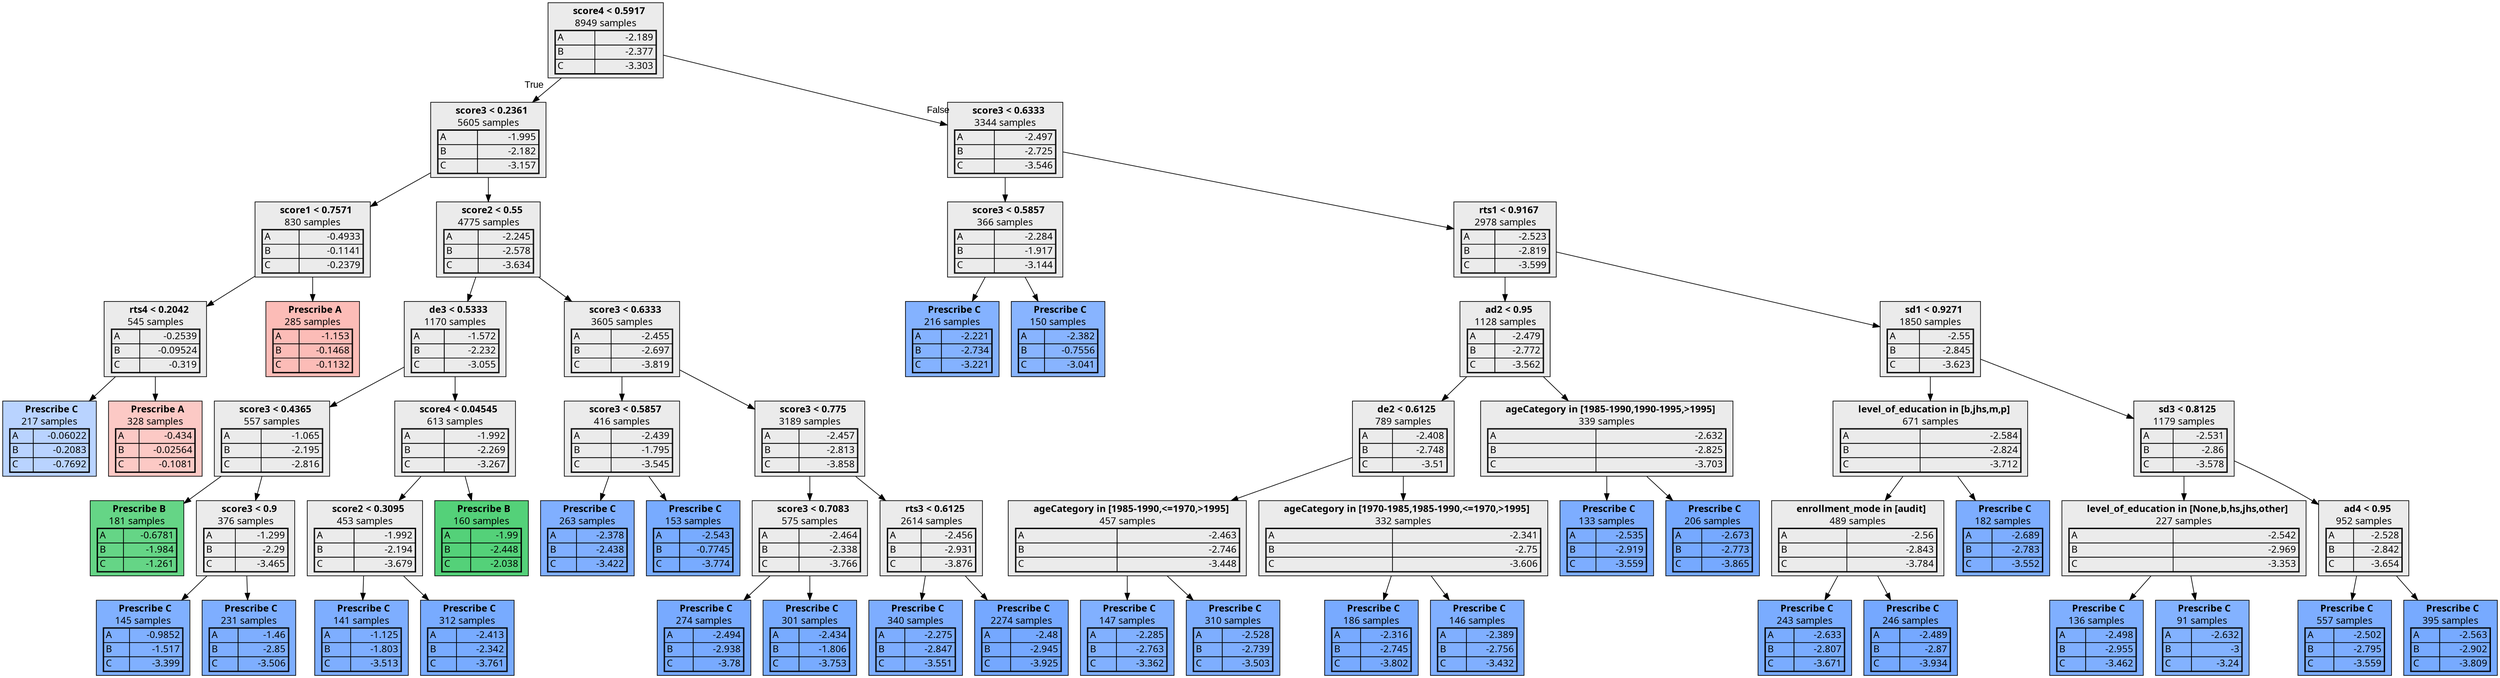 digraph {
    1 [label=<  <TABLE BORDER="0" CELLPADDING="0">
      <TR>
    <TD>
      <B> score4 &lt; 0.5917</B>
    </TD>
  </TR>

    <TR>
      <TD>8949 samples</TD>
    </TR>
    <TR>
  <TD>
    <TABLE CELLSPACING="0">
      
        <TR >
    <TD ALIGN="LEFT">A</TD>
    <TD ALIGN="RIGHT">-2.189</TD>
  </TR>
  <TR >
    <TD ALIGN="LEFT">B</TD>
    <TD ALIGN="RIGHT">-2.377</TD>
  </TR>
  <TR class="highlighted">
    <TD ALIGN="LEFT">C</TD>
    <TD ALIGN="RIGHT">-3.303</TD>
  </TR>

    </TABLE>
  </TD>
</TR>

  </TABLE>
>,fillcolor="#EBEBEB",shape=box,fontname="bold arial",style="filled"];
    1 -> 2 [labeldistance=2.5, labelangle=45, headlabel="True",fontname="arial"];
    1 -> 31 [labeldistance=2.5, labelangle=-45, headlabel="False",fontname="arial"];
    2 [label=<  <TABLE BORDER="0" CELLPADDING="0">
      <TR>
    <TD>
      <B> score3 &lt; 0.2361</B>
    </TD>
  </TR>

    <TR>
      <TD>5605 samples</TD>
    </TR>
    <TR>
  <TD>
    <TABLE CELLSPACING="0">
      
        <TR >
    <TD ALIGN="LEFT">A</TD>
    <TD ALIGN="RIGHT">-1.995</TD>
  </TR>
  <TR >
    <TD ALIGN="LEFT">B</TD>
    <TD ALIGN="RIGHT">-2.182</TD>
  </TR>
  <TR class="highlighted">
    <TD ALIGN="LEFT">C</TD>
    <TD ALIGN="RIGHT">-3.157</TD>
  </TR>

    </TABLE>
  </TD>
</TR>

  </TABLE>
>,fillcolor="#EBEBEB",shape=box,fontname="bold arial",style="filled"];
    2 -> 3;
    2 -> 8;
    3 [label=<  <TABLE BORDER="0" CELLPADDING="0">
      <TR>
    <TD>
      <B> score1 &lt; 0.7571</B>
    </TD>
  </TR>

    <TR>
      <TD>830 samples</TD>
    </TR>
    <TR>
  <TD>
    <TABLE CELLSPACING="0">
      
        <TR class="highlighted">
    <TD ALIGN="LEFT">A</TD>
    <TD ALIGN="RIGHT">-0.4933</TD>
  </TR>
  <TR >
    <TD ALIGN="LEFT">B</TD>
    <TD ALIGN="RIGHT">-0.1141</TD>
  </TR>
  <TR >
    <TD ALIGN="LEFT">C</TD>
    <TD ALIGN="RIGHT">-0.2379</TD>
  </TR>

    </TABLE>
  </TD>
</TR>

  </TABLE>
>,fillcolor="#EBEBEB",shape=box,fontname="bold arial",style="filled"];
    3 -> 4;
    3 -> 7;
    4 [label=<  <TABLE BORDER="0" CELLPADDING="0">
      <TR>
    <TD>
      <B> rts4 &lt; 0.2042</B>
    </TD>
  </TR>

    <TR>
      <TD>545 samples</TD>
    </TR>
    <TR>
  <TD>
    <TABLE CELLSPACING="0">
      
        <TR >
    <TD ALIGN="LEFT">A</TD>
    <TD ALIGN="RIGHT">-0.2539</TD>
  </TR>
  <TR >
    <TD ALIGN="LEFT">B</TD>
    <TD ALIGN="RIGHT">-0.09524</TD>
  </TR>
  <TR class="highlighted">
    <TD ALIGN="LEFT">C</TD>
    <TD ALIGN="RIGHT">-0.319</TD>
  </TR>

    </TABLE>
  </TD>
</TR>

  </TABLE>
>,fillcolor="#EBEBEB",shape=box,fontname="bold arial",style="filled"];
    4 -> 5;
    4 -> 6;
    5 [label=<  <TABLE BORDER="0" CELLPADDING="0">
      <TR>
    <TD>
      <B>Prescribe C</B>
    </TD>
  </TR>

    <TR>
      <TD>217 samples</TD>
    </TR>
    <TR>
  <TD>
    <TABLE CELLSPACING="0">
      
        <TR >
    <TD ALIGN="LEFT">A</TD>
    <TD ALIGN="RIGHT">-0.06022</TD>
  </TR>
  <TR >
    <TD ALIGN="LEFT">B</TD>
    <TD ALIGN="RIGHT">-0.2083</TD>
  </TR>
  <TR class="highlighted">
    <TD ALIGN="LEFT">C</TD>
    <TD ALIGN="RIGHT">-0.7692</TD>
  </TR>

    </TABLE>
  </TD>
</TR>

  </TABLE>
>,fillcolor="#619CFF70",shape=box,fontname="bold arial",style="filled",color=black];
    6 [label=<  <TABLE BORDER="0" CELLPADDING="0">
      <TR>
    <TD>
      <B>Prescribe A</B>
    </TD>
  </TR>

    <TR>
      <TD>328 samples</TD>
    </TR>
    <TR>
  <TD>
    <TABLE CELLSPACING="0">
      
        <TR class="highlighted">
    <TD ALIGN="LEFT">A</TD>
    <TD ALIGN="RIGHT">-0.434</TD>
  </TR>
  <TR >
    <TD ALIGN="LEFT">B</TD>
    <TD ALIGN="RIGHT">-0.02564</TD>
  </TR>
  <TR >
    <TD ALIGN="LEFT">C</TD>
    <TD ALIGN="RIGHT">-0.1081</TD>
  </TR>

    </TABLE>
  </TD>
</TR>

  </TABLE>
>,fillcolor="#F8766D64",shape=box,fontname="bold arial",style="filled",color=black];
    7 [label=<  <TABLE BORDER="0" CELLPADDING="0">
      <TR>
    <TD>
      <B>Prescribe A</B>
    </TD>
  </TR>

    <TR>
      <TD>285 samples</TD>
    </TR>
    <TR>
  <TD>
    <TABLE CELLSPACING="0">
      
        <TR class="highlighted">
    <TD ALIGN="LEFT">A</TD>
    <TD ALIGN="RIGHT">-1.153</TD>
  </TR>
  <TR >
    <TD ALIGN="LEFT">B</TD>
    <TD ALIGN="RIGHT">-0.1468</TD>
  </TR>
  <TR >
    <TD ALIGN="LEFT">C</TD>
    <TD ALIGN="RIGHT">-0.1132</TD>
  </TR>

    </TABLE>
  </TD>
</TR>

  </TABLE>
>,fillcolor="#F8766D7d",shape=box,fontname="bold arial",style="filled",color=black];
    8 [label=<  <TABLE BORDER="0" CELLPADDING="0">
      <TR>
    <TD>
      <B> score2 &lt; 0.55</B>
    </TD>
  </TR>

    <TR>
      <TD>4775 samples</TD>
    </TR>
    <TR>
  <TD>
    <TABLE CELLSPACING="0">
      
        <TR >
    <TD ALIGN="LEFT">A</TD>
    <TD ALIGN="RIGHT">-2.245</TD>
  </TR>
  <TR >
    <TD ALIGN="LEFT">B</TD>
    <TD ALIGN="RIGHT">-2.578</TD>
  </TR>
  <TR class="highlighted">
    <TD ALIGN="LEFT">C</TD>
    <TD ALIGN="RIGHT">-3.634</TD>
  </TR>

    </TABLE>
  </TD>
</TR>

  </TABLE>
>,fillcolor="#EBEBEB",shape=box,fontname="bold arial",style="filled"];
    8 -> 9;
    8 -> 20;
    9 [label=<  <TABLE BORDER="0" CELLPADDING="0">
      <TR>
    <TD>
      <B> de3 &lt; 0.5333</B>
    </TD>
  </TR>

    <TR>
      <TD>1170 samples</TD>
    </TR>
    <TR>
  <TD>
    <TABLE CELLSPACING="0">
      
        <TR >
    <TD ALIGN="LEFT">A</TD>
    <TD ALIGN="RIGHT">-1.572</TD>
  </TR>
  <TR >
    <TD ALIGN="LEFT">B</TD>
    <TD ALIGN="RIGHT">-2.232</TD>
  </TR>
  <TR class="highlighted">
    <TD ALIGN="LEFT">C</TD>
    <TD ALIGN="RIGHT">-3.055</TD>
  </TR>

    </TABLE>
  </TD>
</TR>

  </TABLE>
>,fillcolor="#EBEBEB",shape=box,fontname="bold arial",style="filled"];
    9 -> 10;
    9 -> 15;
    10 [label=<  <TABLE BORDER="0" CELLPADDING="0">
      <TR>
    <TD>
      <B> score3 &lt; 0.4365</B>
    </TD>
  </TR>

    <TR>
      <TD>557 samples</TD>
    </TR>
    <TR>
  <TD>
    <TABLE CELLSPACING="0">
      
        <TR >
    <TD ALIGN="LEFT">A</TD>
    <TD ALIGN="RIGHT">-1.065</TD>
  </TR>
  <TR >
    <TD ALIGN="LEFT">B</TD>
    <TD ALIGN="RIGHT">-2.195</TD>
  </TR>
  <TR class="highlighted">
    <TD ALIGN="LEFT">C</TD>
    <TD ALIGN="RIGHT">-2.816</TD>
  </TR>

    </TABLE>
  </TD>
</TR>

  </TABLE>
>,fillcolor="#EBEBEB",shape=box,fontname="bold arial",style="filled"];
    10 -> 11;
    10 -> 12;
    11 [label=<  <TABLE BORDER="0" CELLPADDING="0">
      <TR>
    <TD>
      <B>Prescribe B</B>
    </TD>
  </TR>

    <TR>
      <TD>181 samples</TD>
    </TR>
    <TR>
  <TD>
    <TABLE CELLSPACING="0">
      
        <TR >
    <TD ALIGN="LEFT">A</TD>
    <TD ALIGN="RIGHT">-0.6781</TD>
  </TR>
  <TR class="highlighted">
    <TD ALIGN="LEFT">B</TD>
    <TD ALIGN="RIGHT">-1.984</TD>
  </TR>
  <TR >
    <TD ALIGN="LEFT">C</TD>
    <TD ALIGN="RIGHT">-1.261</TD>
  </TR>

    </TABLE>
  </TD>
</TR>

  </TABLE>
>,fillcolor="#00BA389a",shape=box,fontname="bold arial",style="filled",color=black];
    12 [label=<  <TABLE BORDER="0" CELLPADDING="0">
      <TR>
    <TD>
      <B> score3 &lt; 0.9</B>
    </TD>
  </TR>

    <TR>
      <TD>376 samples</TD>
    </TR>
    <TR>
  <TD>
    <TABLE CELLSPACING="0">
      
        <TR >
    <TD ALIGN="LEFT">A</TD>
    <TD ALIGN="RIGHT">-1.299</TD>
  </TR>
  <TR >
    <TD ALIGN="LEFT">B</TD>
    <TD ALIGN="RIGHT">-2.29</TD>
  </TR>
  <TR class="highlighted">
    <TD ALIGN="LEFT">C</TD>
    <TD ALIGN="RIGHT">-3.465</TD>
  </TR>

    </TABLE>
  </TD>
</TR>

  </TABLE>
>,fillcolor="#EBEBEB",shape=box,fontname="bold arial",style="filled"];
    12 -> 13;
    12 -> 14;
    13 [label=<  <TABLE BORDER="0" CELLPADDING="0">
      <TR>
    <TD>
      <B>Prescribe C</B>
    </TD>
  </TR>

    <TR>
      <TD>145 samples</TD>
    </TR>
    <TR>
  <TD>
    <TABLE CELLSPACING="0">
      
        <TR >
    <TD ALIGN="LEFT">A</TD>
    <TD ALIGN="RIGHT">-0.9852</TD>
  </TR>
  <TR >
    <TD ALIGN="LEFT">B</TD>
    <TD ALIGN="RIGHT">-1.517</TD>
  </TR>
  <TR class="highlighted">
    <TD ALIGN="LEFT">C</TD>
    <TD ALIGN="RIGHT">-3.399</TD>
  </TR>

    </TABLE>
  </TD>
</TR>

  </TABLE>
>,fillcolor="#619CFFcc",shape=box,fontname="bold arial",style="filled",color=black];
    14 [label=<  <TABLE BORDER="0" CELLPADDING="0">
      <TR>
    <TD>
      <B>Prescribe C</B>
    </TD>
  </TR>

    <TR>
      <TD>231 samples</TD>
    </TR>
    <TR>
  <TD>
    <TABLE CELLSPACING="0">
      
        <TR >
    <TD ALIGN="LEFT">A</TD>
    <TD ALIGN="RIGHT">-1.46</TD>
  </TR>
  <TR >
    <TD ALIGN="LEFT">B</TD>
    <TD ALIGN="RIGHT">-2.85</TD>
  </TR>
  <TR class="highlighted">
    <TD ALIGN="LEFT">C</TD>
    <TD ALIGN="RIGHT">-3.506</TD>
  </TR>

    </TABLE>
  </TD>
</TR>

  </TABLE>
>,fillcolor="#619CFFd0",shape=box,fontname="bold arial",style="filled",color=black];
    15 [label=<  <TABLE BORDER="0" CELLPADDING="0">
      <TR>
    <TD>
      <B> score4 &lt; 0.04545</B>
    </TD>
  </TR>

    <TR>
      <TD>613 samples</TD>
    </TR>
    <TR>
  <TD>
    <TABLE CELLSPACING="0">
      
        <TR >
    <TD ALIGN="LEFT">A</TD>
    <TD ALIGN="RIGHT">-1.992</TD>
  </TR>
  <TR >
    <TD ALIGN="LEFT">B</TD>
    <TD ALIGN="RIGHT">-2.269</TD>
  </TR>
  <TR class="highlighted">
    <TD ALIGN="LEFT">C</TD>
    <TD ALIGN="RIGHT">-3.267</TD>
  </TR>

    </TABLE>
  </TD>
</TR>

  </TABLE>
>,fillcolor="#EBEBEB",shape=box,fontname="bold arial",style="filled"];
    15 -> 16;
    15 -> 19;
    16 [label=<  <TABLE BORDER="0" CELLPADDING="0">
      <TR>
    <TD>
      <B> score2 &lt; 0.3095</B>
    </TD>
  </TR>

    <TR>
      <TD>453 samples</TD>
    </TR>
    <TR>
  <TD>
    <TABLE CELLSPACING="0">
      
        <TR >
    <TD ALIGN="LEFT">A</TD>
    <TD ALIGN="RIGHT">-1.992</TD>
  </TR>
  <TR >
    <TD ALIGN="LEFT">B</TD>
    <TD ALIGN="RIGHT">-2.194</TD>
  </TR>
  <TR class="highlighted">
    <TD ALIGN="LEFT">C</TD>
    <TD ALIGN="RIGHT">-3.679</TD>
  </TR>

    </TABLE>
  </TD>
</TR>

  </TABLE>
>,fillcolor="#EBEBEB",shape=box,fontname="bold arial",style="filled"];
    16 -> 17;
    16 -> 18;
    17 [label=<  <TABLE BORDER="0" CELLPADDING="0">
      <TR>
    <TD>
      <B>Prescribe C</B>
    </TD>
  </TR>

    <TR>
      <TD>141 samples</TD>
    </TR>
    <TR>
  <TD>
    <TABLE CELLSPACING="0">
      
        <TR >
    <TD ALIGN="LEFT">A</TD>
    <TD ALIGN="RIGHT">-1.125</TD>
  </TR>
  <TR >
    <TD ALIGN="LEFT">B</TD>
    <TD ALIGN="RIGHT">-1.803</TD>
  </TR>
  <TR class="highlighted">
    <TD ALIGN="LEFT">C</TD>
    <TD ALIGN="RIGHT">-3.513</TD>
  </TR>

    </TABLE>
  </TD>
</TR>

  </TABLE>
>,fillcolor="#619CFFd0",shape=box,fontname="bold arial",style="filled",color=black];
    18 [label=<  <TABLE BORDER="0" CELLPADDING="0">
      <TR>
    <TD>
      <B>Prescribe C</B>
    </TD>
  </TR>

    <TR>
      <TD>312 samples</TD>
    </TR>
    <TR>
  <TD>
    <TABLE CELLSPACING="0">
      
        <TR >
    <TD ALIGN="LEFT">A</TD>
    <TD ALIGN="RIGHT">-2.413</TD>
  </TR>
  <TR >
    <TD ALIGN="LEFT">B</TD>
    <TD ALIGN="RIGHT">-2.342</TD>
  </TR>
  <TR class="highlighted">
    <TD ALIGN="LEFT">C</TD>
    <TD ALIGN="RIGHT">-3.761</TD>
  </TR>

    </TABLE>
  </TD>
</TR>

  </TABLE>
>,fillcolor="#619CFFd9",shape=box,fontname="bold arial",style="filled",color=black];
    19 [label=<  <TABLE BORDER="0" CELLPADDING="0">
      <TR>
    <TD>
      <B>Prescribe B</B>
    </TD>
  </TR>

    <TR>
      <TD>160 samples</TD>
    </TR>
    <TR>
  <TD>
    <TABLE CELLSPACING="0">
      
        <TR >
    <TD ALIGN="LEFT">A</TD>
    <TD ALIGN="RIGHT">-1.99</TD>
  </TR>
  <TR class="highlighted">
    <TD ALIGN="LEFT">B</TD>
    <TD ALIGN="RIGHT">-2.448</TD>
  </TR>
  <TR >
    <TD ALIGN="LEFT">C</TD>
    <TD ALIGN="RIGHT">-2.038</TD>
  </TR>

    </TABLE>
  </TD>
</TR>

  </TABLE>
>,fillcolor="#00BA38ab",shape=box,fontname="bold arial",style="filled",color=black];
    20 [label=<  <TABLE BORDER="0" CELLPADDING="0">
      <TR>
    <TD>
      <B> score3 &lt; 0.6333</B>
    </TD>
  </TR>

    <TR>
      <TD>3605 samples</TD>
    </TR>
    <TR>
  <TD>
    <TABLE CELLSPACING="0">
      
        <TR >
    <TD ALIGN="LEFT">A</TD>
    <TD ALIGN="RIGHT">-2.455</TD>
  </TR>
  <TR >
    <TD ALIGN="LEFT">B</TD>
    <TD ALIGN="RIGHT">-2.697</TD>
  </TR>
  <TR class="highlighted">
    <TD ALIGN="LEFT">C</TD>
    <TD ALIGN="RIGHT">-3.819</TD>
  </TR>

    </TABLE>
  </TD>
</TR>

  </TABLE>
>,fillcolor="#EBEBEB",shape=box,fontname="bold arial",style="filled"];
    20 -> 21;
    20 -> 24;
    21 [label=<  <TABLE BORDER="0" CELLPADDING="0">
      <TR>
    <TD>
      <B> score3 &lt; 0.5857</B>
    </TD>
  </TR>

    <TR>
      <TD>416 samples</TD>
    </TR>
    <TR>
  <TD>
    <TABLE CELLSPACING="0">
      
        <TR >
    <TD ALIGN="LEFT">A</TD>
    <TD ALIGN="RIGHT">-2.439</TD>
  </TR>
  <TR >
    <TD ALIGN="LEFT">B</TD>
    <TD ALIGN="RIGHT">-1.795</TD>
  </TR>
  <TR class="highlighted">
    <TD ALIGN="LEFT">C</TD>
    <TD ALIGN="RIGHT">-3.545</TD>
  </TR>

    </TABLE>
  </TD>
</TR>

  </TABLE>
>,fillcolor="#EBEBEB",shape=box,fontname="bold arial",style="filled"];
    21 -> 22;
    21 -> 23;
    22 [label=<  <TABLE BORDER="0" CELLPADDING="0">
      <TR>
    <TD>
      <B>Prescribe C</B>
    </TD>
  </TR>

    <TR>
      <TD>263 samples</TD>
    </TR>
    <TR>
  <TD>
    <TABLE CELLSPACING="0">
      
        <TR >
    <TD ALIGN="LEFT">A</TD>
    <TD ALIGN="RIGHT">-2.378</TD>
  </TR>
  <TR >
    <TD ALIGN="LEFT">B</TD>
    <TD ALIGN="RIGHT">-2.438</TD>
  </TR>
  <TR class="highlighted">
    <TD ALIGN="LEFT">C</TD>
    <TD ALIGN="RIGHT">-3.422</TD>
  </TR>

    </TABLE>
  </TD>
</TR>

  </TABLE>
>,fillcolor="#619CFFcd",shape=box,fontname="bold arial",style="filled",color=black];
    23 [label=<  <TABLE BORDER="0" CELLPADDING="0">
      <TR>
    <TD>
      <B>Prescribe C</B>
    </TD>
  </TR>

    <TR>
      <TD>153 samples</TD>
    </TR>
    <TR>
  <TD>
    <TABLE CELLSPACING="0">
      
        <TR >
    <TD ALIGN="LEFT">A</TD>
    <TD ALIGN="RIGHT">-2.543</TD>
  </TR>
  <TR >
    <TD ALIGN="LEFT">B</TD>
    <TD ALIGN="RIGHT">-0.7745</TD>
  </TR>
  <TR class="highlighted">
    <TD ALIGN="LEFT">C</TD>
    <TD ALIGN="RIGHT">-3.774</TD>
  </TR>

    </TABLE>
  </TD>
</TR>

  </TABLE>
>,fillcolor="#619CFFd9",shape=box,fontname="bold arial",style="filled",color=black];
    24 [label=<  <TABLE BORDER="0" CELLPADDING="0">
      <TR>
    <TD>
      <B> score3 &lt; 0.775</B>
    </TD>
  </TR>

    <TR>
      <TD>3189 samples</TD>
    </TR>
    <TR>
  <TD>
    <TABLE CELLSPACING="0">
      
        <TR >
    <TD ALIGN="LEFT">A</TD>
    <TD ALIGN="RIGHT">-2.457</TD>
  </TR>
  <TR >
    <TD ALIGN="LEFT">B</TD>
    <TD ALIGN="RIGHT">-2.813</TD>
  </TR>
  <TR class="highlighted">
    <TD ALIGN="LEFT">C</TD>
    <TD ALIGN="RIGHT">-3.858</TD>
  </TR>

    </TABLE>
  </TD>
</TR>

  </TABLE>
>,fillcolor="#EBEBEB",shape=box,fontname="bold arial",style="filled"];
    24 -> 25;
    24 -> 28;
    25 [label=<  <TABLE BORDER="0" CELLPADDING="0">
      <TR>
    <TD>
      <B> score3 &lt; 0.7083</B>
    </TD>
  </TR>

    <TR>
      <TD>575 samples</TD>
    </TR>
    <TR>
  <TD>
    <TABLE CELLSPACING="0">
      
        <TR >
    <TD ALIGN="LEFT">A</TD>
    <TD ALIGN="RIGHT">-2.464</TD>
  </TR>
  <TR >
    <TD ALIGN="LEFT">B</TD>
    <TD ALIGN="RIGHT">-2.338</TD>
  </TR>
  <TR class="highlighted">
    <TD ALIGN="LEFT">C</TD>
    <TD ALIGN="RIGHT">-3.766</TD>
  </TR>

    </TABLE>
  </TD>
</TR>

  </TABLE>
>,fillcolor="#EBEBEB",shape=box,fontname="bold arial",style="filled"];
    25 -> 26;
    25 -> 27;
    26 [label=<  <TABLE BORDER="0" CELLPADDING="0">
      <TR>
    <TD>
      <B>Prescribe C</B>
    </TD>
  </TR>

    <TR>
      <TD>274 samples</TD>
    </TR>
    <TR>
  <TD>
    <TABLE CELLSPACING="0">
      
        <TR >
    <TD ALIGN="LEFT">A</TD>
    <TD ALIGN="RIGHT">-2.494</TD>
  </TR>
  <TR >
    <TD ALIGN="LEFT">B</TD>
    <TD ALIGN="RIGHT">-2.938</TD>
  </TR>
  <TR class="highlighted">
    <TD ALIGN="LEFT">C</TD>
    <TD ALIGN="RIGHT">-3.78</TD>
  </TR>

    </TABLE>
  </TD>
</TR>

  </TABLE>
>,fillcolor="#619CFFda",shape=box,fontname="bold arial",style="filled",color=black];
    27 [label=<  <TABLE BORDER="0" CELLPADDING="0">
      <TR>
    <TD>
      <B>Prescribe C</B>
    </TD>
  </TR>

    <TR>
      <TD>301 samples</TD>
    </TR>
    <TR>
  <TD>
    <TABLE CELLSPACING="0">
      
        <TR >
    <TD ALIGN="LEFT">A</TD>
    <TD ALIGN="RIGHT">-2.434</TD>
  </TR>
  <TR >
    <TD ALIGN="LEFT">B</TD>
    <TD ALIGN="RIGHT">-1.806</TD>
  </TR>
  <TR class="highlighted">
    <TD ALIGN="LEFT">C</TD>
    <TD ALIGN="RIGHT">-3.753</TD>
  </TR>

    </TABLE>
  </TD>
</TR>

  </TABLE>
>,fillcolor="#619CFFd9",shape=box,fontname="bold arial",style="filled",color=black];
    28 [label=<  <TABLE BORDER="0" CELLPADDING="0">
      <TR>
    <TD>
      <B> rts3 &lt; 0.6125</B>
    </TD>
  </TR>

    <TR>
      <TD>2614 samples</TD>
    </TR>
    <TR>
  <TD>
    <TABLE CELLSPACING="0">
      
        <TR >
    <TD ALIGN="LEFT">A</TD>
    <TD ALIGN="RIGHT">-2.456</TD>
  </TR>
  <TR >
    <TD ALIGN="LEFT">B</TD>
    <TD ALIGN="RIGHT">-2.931</TD>
  </TR>
  <TR class="highlighted">
    <TD ALIGN="LEFT">C</TD>
    <TD ALIGN="RIGHT">-3.876</TD>
  </TR>

    </TABLE>
  </TD>
</TR>

  </TABLE>
>,fillcolor="#EBEBEB",shape=box,fontname="bold arial",style="filled"];
    28 -> 29;
    28 -> 30;
    29 [label=<  <TABLE BORDER="0" CELLPADDING="0">
      <TR>
    <TD>
      <B>Prescribe C</B>
    </TD>
  </TR>

    <TR>
      <TD>340 samples</TD>
    </TR>
    <TR>
  <TD>
    <TABLE CELLSPACING="0">
      
        <TR >
    <TD ALIGN="LEFT">A</TD>
    <TD ALIGN="RIGHT">-2.275</TD>
  </TR>
  <TR >
    <TD ALIGN="LEFT">B</TD>
    <TD ALIGN="RIGHT">-2.847</TD>
  </TR>
  <TR class="highlighted">
    <TD ALIGN="LEFT">C</TD>
    <TD ALIGN="RIGHT">-3.551</TD>
  </TR>

    </TABLE>
  </TD>
</TR>

  </TABLE>
>,fillcolor="#619CFFd2",shape=box,fontname="bold arial",style="filled",color=black];
    30 [label=<  <TABLE BORDER="0" CELLPADDING="0">
      <TR>
    <TD>
      <B>Prescribe C</B>
    </TD>
  </TR>

    <TR>
      <TD>2274 samples</TD>
    </TR>
    <TR>
  <TD>
    <TABLE CELLSPACING="0">
      
        <TR >
    <TD ALIGN="LEFT">A</TD>
    <TD ALIGN="RIGHT">-2.48</TD>
  </TR>
  <TR >
    <TD ALIGN="LEFT">B</TD>
    <TD ALIGN="RIGHT">-2.945</TD>
  </TR>
  <TR class="highlighted">
    <TD ALIGN="LEFT">C</TD>
    <TD ALIGN="RIGHT">-3.925</TD>
  </TR>

    </TABLE>
  </TD>
</TR>

  </TABLE>
>,fillcolor="#619CFFdf",shape=box,fontname="bold arial",style="filled",color=black];
    31 [label=<  <TABLE BORDER="0" CELLPADDING="0">
      <TR>
    <TD>
      <B> score3 &lt; 0.6333</B>
    </TD>
  </TR>

    <TR>
      <TD>3344 samples</TD>
    </TR>
    <TR>
  <TD>
    <TABLE CELLSPACING="0">
      
        <TR >
    <TD ALIGN="LEFT">A</TD>
    <TD ALIGN="RIGHT">-2.497</TD>
  </TR>
  <TR >
    <TD ALIGN="LEFT">B</TD>
    <TD ALIGN="RIGHT">-2.725</TD>
  </TR>
  <TR class="highlighted">
    <TD ALIGN="LEFT">C</TD>
    <TD ALIGN="RIGHT">-3.546</TD>
  </TR>

    </TABLE>
  </TD>
</TR>

  </TABLE>
>,fillcolor="#EBEBEB",shape=box,fontname="bold arial",style="filled"];
    31 -> 32;
    31 -> 35;
    32 [label=<  <TABLE BORDER="0" CELLPADDING="0">
      <TR>
    <TD>
      <B> score3 &lt; 0.5857</B>
    </TD>
  </TR>

    <TR>
      <TD>366 samples</TD>
    </TR>
    <TR>
  <TD>
    <TABLE CELLSPACING="0">
      
        <TR >
    <TD ALIGN="LEFT">A</TD>
    <TD ALIGN="RIGHT">-2.284</TD>
  </TR>
  <TR >
    <TD ALIGN="LEFT">B</TD>
    <TD ALIGN="RIGHT">-1.917</TD>
  </TR>
  <TR class="highlighted">
    <TD ALIGN="LEFT">C</TD>
    <TD ALIGN="RIGHT">-3.144</TD>
  </TR>

    </TABLE>
  </TD>
</TR>

  </TABLE>
>,fillcolor="#EBEBEB",shape=box,fontname="bold arial",style="filled"];
    32 -> 33;
    32 -> 34;
    33 [label=<  <TABLE BORDER="0" CELLPADDING="0">
      <TR>
    <TD>
      <B>Prescribe C</B>
    </TD>
  </TR>

    <TR>
      <TD>216 samples</TD>
    </TR>
    <TR>
  <TD>
    <TABLE CELLSPACING="0">
      
        <TR >
    <TD ALIGN="LEFT">A</TD>
    <TD ALIGN="RIGHT">-2.221</TD>
  </TR>
  <TR >
    <TD ALIGN="LEFT">B</TD>
    <TD ALIGN="RIGHT">-2.734</TD>
  </TR>
  <TR class="highlighted">
    <TD ALIGN="LEFT">C</TD>
    <TD ALIGN="RIGHT">-3.221</TD>
  </TR>

    </TABLE>
  </TD>
</TR>

  </TABLE>
>,fillcolor="#619CFFc6",shape=box,fontname="bold arial",style="filled",color=black];
    34 [label=<  <TABLE BORDER="0" CELLPADDING="0">
      <TR>
    <TD>
      <B>Prescribe C</B>
    </TD>
  </TR>

    <TR>
      <TD>150 samples</TD>
    </TR>
    <TR>
  <TD>
    <TABLE CELLSPACING="0">
      
        <TR >
    <TD ALIGN="LEFT">A</TD>
    <TD ALIGN="RIGHT">-2.382</TD>
  </TR>
  <TR >
    <TD ALIGN="LEFT">B</TD>
    <TD ALIGN="RIGHT">-0.7556</TD>
  </TR>
  <TR class="highlighted">
    <TD ALIGN="LEFT">C</TD>
    <TD ALIGN="RIGHT">-3.041</TD>
  </TR>

    </TABLE>
  </TD>
</TR>

  </TABLE>
>,fillcolor="#619CFFc0",shape=box,fontname="bold arial",style="filled",color=black];
    35 [label=<  <TABLE BORDER="0" CELLPADDING="0">
      <TR>
    <TD>
      <B> rts1 &lt; 0.9167</B>
    </TD>
  </TR>

    <TR>
      <TD>2978 samples</TD>
    </TR>
    <TR>
  <TD>
    <TABLE CELLSPACING="0">
      
        <TR >
    <TD ALIGN="LEFT">A</TD>
    <TD ALIGN="RIGHT">-2.523</TD>
  </TR>
  <TR >
    <TD ALIGN="LEFT">B</TD>
    <TD ALIGN="RIGHT">-2.819</TD>
  </TR>
  <TR class="highlighted">
    <TD ALIGN="LEFT">C</TD>
    <TD ALIGN="RIGHT">-3.599</TD>
  </TR>

    </TABLE>
  </TD>
</TR>

  </TABLE>
>,fillcolor="#EBEBEB",shape=box,fontname="bold arial",style="filled"];
    35 -> 36;
    35 -> 47;
    36 [label=<  <TABLE BORDER="0" CELLPADDING="0">
      <TR>
    <TD>
      <B> ad2 &lt; 0.95</B>
    </TD>
  </TR>

    <TR>
      <TD>1128 samples</TD>
    </TR>
    <TR>
  <TD>
    <TABLE CELLSPACING="0">
      
        <TR >
    <TD ALIGN="LEFT">A</TD>
    <TD ALIGN="RIGHT">-2.479</TD>
  </TR>
  <TR >
    <TD ALIGN="LEFT">B</TD>
    <TD ALIGN="RIGHT">-2.772</TD>
  </TR>
  <TR class="highlighted">
    <TD ALIGN="LEFT">C</TD>
    <TD ALIGN="RIGHT">-3.562</TD>
  </TR>

    </TABLE>
  </TD>
</TR>

  </TABLE>
>,fillcolor="#EBEBEB",shape=box,fontname="bold arial",style="filled"];
    36 -> 37;
    36 -> 44;
    37 [label=<  <TABLE BORDER="0" CELLPADDING="0">
      <TR>
    <TD>
      <B> de2 &lt; 0.6125</B>
    </TD>
  </TR>

    <TR>
      <TD>789 samples</TD>
    </TR>
    <TR>
  <TD>
    <TABLE CELLSPACING="0">
      
        <TR >
    <TD ALIGN="LEFT">A</TD>
    <TD ALIGN="RIGHT">-2.408</TD>
  </TR>
  <TR >
    <TD ALIGN="LEFT">B</TD>
    <TD ALIGN="RIGHT">-2.748</TD>
  </TR>
  <TR class="highlighted">
    <TD ALIGN="LEFT">C</TD>
    <TD ALIGN="RIGHT">-3.51</TD>
  </TR>

    </TABLE>
  </TD>
</TR>

  </TABLE>
>,fillcolor="#EBEBEB",shape=box,fontname="bold arial",style="filled"];
    37 -> 38;
    37 -> 41;
    38 [label=<  <TABLE BORDER="0" CELLPADDING="0">
      <TR>
    <TD>
      <B> ageCategory in [1985-1990,&lt;=1970,&gt;1995]</B>
    </TD>
  </TR>

    <TR>
      <TD>457 samples</TD>
    </TR>
    <TR>
  <TD>
    <TABLE CELLSPACING="0">
      
        <TR >
    <TD ALIGN="LEFT">A</TD>
    <TD ALIGN="RIGHT">-2.463</TD>
  </TR>
  <TR >
    <TD ALIGN="LEFT">B</TD>
    <TD ALIGN="RIGHT">-2.746</TD>
  </TR>
  <TR class="highlighted">
    <TD ALIGN="LEFT">C</TD>
    <TD ALIGN="RIGHT">-3.448</TD>
  </TR>

    </TABLE>
  </TD>
</TR>

  </TABLE>
>,fillcolor="#EBEBEB",shape=box,fontname="bold arial",style="filled"];
    38 -> 39;
    38 -> 40;
    39 [label=<  <TABLE BORDER="0" CELLPADDING="0">
      <TR>
    <TD>
      <B>Prescribe C</B>
    </TD>
  </TR>

    <TR>
      <TD>147 samples</TD>
    </TR>
    <TR>
  <TD>
    <TABLE CELLSPACING="0">
      
        <TR >
    <TD ALIGN="LEFT">A</TD>
    <TD ALIGN="RIGHT">-2.285</TD>
  </TR>
  <TR >
    <TD ALIGN="LEFT">B</TD>
    <TD ALIGN="RIGHT">-2.763</TD>
  </TR>
  <TR class="highlighted">
    <TD ALIGN="LEFT">C</TD>
    <TD ALIGN="RIGHT">-3.362</TD>
  </TR>

    </TABLE>
  </TD>
</TR>

  </TABLE>
>,fillcolor="#619CFFcb",shape=box,fontname="bold arial",style="filled",color=black];
    40 [label=<  <TABLE BORDER="0" CELLPADDING="0">
      <TR>
    <TD>
      <B>Prescribe C</B>
    </TD>
  </TR>

    <TR>
      <TD>310 samples</TD>
    </TR>
    <TR>
  <TD>
    <TABLE CELLSPACING="0">
      
        <TR >
    <TD ALIGN="LEFT">A</TD>
    <TD ALIGN="RIGHT">-2.528</TD>
  </TR>
  <TR >
    <TD ALIGN="LEFT">B</TD>
    <TD ALIGN="RIGHT">-2.739</TD>
  </TR>
  <TR class="highlighted">
    <TD ALIGN="LEFT">C</TD>
    <TD ALIGN="RIGHT">-3.503</TD>
  </TR>

    </TABLE>
  </TD>
</TR>

  </TABLE>
>,fillcolor="#619CFFd0",shape=box,fontname="bold arial",style="filled",color=black];
    41 [label=<  <TABLE BORDER="0" CELLPADDING="0">
      <TR>
    <TD>
      <B> ageCategory in [1970-1985,1985-1990,&lt;=1970,&gt;1995]</B>
    </TD>
  </TR>

    <TR>
      <TD>332 samples</TD>
    </TR>
    <TR>
  <TD>
    <TABLE CELLSPACING="0">
      
        <TR >
    <TD ALIGN="LEFT">A</TD>
    <TD ALIGN="RIGHT">-2.341</TD>
  </TR>
  <TR >
    <TD ALIGN="LEFT">B</TD>
    <TD ALIGN="RIGHT">-2.75</TD>
  </TR>
  <TR class="highlighted">
    <TD ALIGN="LEFT">C</TD>
    <TD ALIGN="RIGHT">-3.606</TD>
  </TR>

    </TABLE>
  </TD>
</TR>

  </TABLE>
>,fillcolor="#EBEBEB",shape=box,fontname="bold arial",style="filled"];
    41 -> 42;
    41 -> 43;
    42 [label=<  <TABLE BORDER="0" CELLPADDING="0">
      <TR>
    <TD>
      <B>Prescribe C</B>
    </TD>
  </TR>

    <TR>
      <TD>186 samples</TD>
    </TR>
    <TR>
  <TD>
    <TABLE CELLSPACING="0">
      
        <TR >
    <TD ALIGN="LEFT">A</TD>
    <TD ALIGN="RIGHT">-2.316</TD>
  </TR>
  <TR >
    <TD ALIGN="LEFT">B</TD>
    <TD ALIGN="RIGHT">-2.745</TD>
  </TR>
  <TR class="highlighted">
    <TD ALIGN="LEFT">C</TD>
    <TD ALIGN="RIGHT">-3.802</TD>
  </TR>

    </TABLE>
  </TD>
</TR>

  </TABLE>
>,fillcolor="#619CFFda",shape=box,fontname="bold arial",style="filled",color=black];
    43 [label=<  <TABLE BORDER="0" CELLPADDING="0">
      <TR>
    <TD>
      <B>Prescribe C</B>
    </TD>
  </TR>

    <TR>
      <TD>146 samples</TD>
    </TR>
    <TR>
  <TD>
    <TABLE CELLSPACING="0">
      
        <TR >
    <TD ALIGN="LEFT">A</TD>
    <TD ALIGN="RIGHT">-2.389</TD>
  </TR>
  <TR >
    <TD ALIGN="LEFT">B</TD>
    <TD ALIGN="RIGHT">-2.756</TD>
  </TR>
  <TR class="highlighted">
    <TD ALIGN="LEFT">C</TD>
    <TD ALIGN="RIGHT">-3.432</TD>
  </TR>

    </TABLE>
  </TD>
</TR>

  </TABLE>
>,fillcolor="#619CFFcd",shape=box,fontname="bold arial",style="filled",color=black];
    44 [label=<  <TABLE BORDER="0" CELLPADDING="0">
      <TR>
    <TD>
      <B> ageCategory in [1985-1990,1990-1995,&gt;1995]</B>
    </TD>
  </TR>

    <TR>
      <TD>339 samples</TD>
    </TR>
    <TR>
  <TD>
    <TABLE CELLSPACING="0">
      
        <TR >
    <TD ALIGN="LEFT">A</TD>
    <TD ALIGN="RIGHT">-2.632</TD>
  </TR>
  <TR >
    <TD ALIGN="LEFT">B</TD>
    <TD ALIGN="RIGHT">-2.825</TD>
  </TR>
  <TR class="highlighted">
    <TD ALIGN="LEFT">C</TD>
    <TD ALIGN="RIGHT">-3.703</TD>
  </TR>

    </TABLE>
  </TD>
</TR>

  </TABLE>
>,fillcolor="#EBEBEB",shape=box,fontname="bold arial",style="filled"];
    44 -> 45;
    44 -> 46;
    45 [label=<  <TABLE BORDER="0" CELLPADDING="0">
      <TR>
    <TD>
      <B>Prescribe C</B>
    </TD>
  </TR>

    <TR>
      <TD>133 samples</TD>
    </TR>
    <TR>
  <TD>
    <TABLE CELLSPACING="0">
      
        <TR >
    <TD ALIGN="LEFT">A</TD>
    <TD ALIGN="RIGHT">-2.535</TD>
  </TR>
  <TR >
    <TD ALIGN="LEFT">B</TD>
    <TD ALIGN="RIGHT">-2.919</TD>
  </TR>
  <TR class="highlighted">
    <TD ALIGN="LEFT">C</TD>
    <TD ALIGN="RIGHT">-3.559</TD>
  </TR>

    </TABLE>
  </TD>
</TR>

  </TABLE>
>,fillcolor="#619CFFd2",shape=box,fontname="bold arial",style="filled",color=black];
    46 [label=<  <TABLE BORDER="0" CELLPADDING="0">
      <TR>
    <TD>
      <B>Prescribe C</B>
    </TD>
  </TR>

    <TR>
      <TD>206 samples</TD>
    </TR>
    <TR>
  <TD>
    <TABLE CELLSPACING="0">
      
        <TR >
    <TD ALIGN="LEFT">A</TD>
    <TD ALIGN="RIGHT">-2.673</TD>
  </TR>
  <TR >
    <TD ALIGN="LEFT">B</TD>
    <TD ALIGN="RIGHT">-2.773</TD>
  </TR>
  <TR class="highlighted">
    <TD ALIGN="LEFT">C</TD>
    <TD ALIGN="RIGHT">-3.865</TD>
  </TR>

    </TABLE>
  </TD>
</TR>

  </TABLE>
>,fillcolor="#619CFFdd",shape=box,fontname="bold arial",style="filled",color=black];
    47 [label=<  <TABLE BORDER="0" CELLPADDING="0">
      <TR>
    <TD>
      <B> sd1 &lt; 0.9271</B>
    </TD>
  </TR>

    <TR>
      <TD>1850 samples</TD>
    </TR>
    <TR>
  <TD>
    <TABLE CELLSPACING="0">
      
        <TR >
    <TD ALIGN="LEFT">A</TD>
    <TD ALIGN="RIGHT">-2.55</TD>
  </TR>
  <TR >
    <TD ALIGN="LEFT">B</TD>
    <TD ALIGN="RIGHT">-2.845</TD>
  </TR>
  <TR class="highlighted">
    <TD ALIGN="LEFT">C</TD>
    <TD ALIGN="RIGHT">-3.623</TD>
  </TR>

    </TABLE>
  </TD>
</TR>

  </TABLE>
>,fillcolor="#EBEBEB",shape=box,fontname="bold arial",style="filled"];
    47 -> 48;
    47 -> 53;
    48 [label=<  <TABLE BORDER="0" CELLPADDING="0">
      <TR>
    <TD>
      <B> level_of_education in [b,jhs,m,p]</B>
    </TD>
  </TR>

    <TR>
      <TD>671 samples</TD>
    </TR>
    <TR>
  <TD>
    <TABLE CELLSPACING="0">
      
        <TR >
    <TD ALIGN="LEFT">A</TD>
    <TD ALIGN="RIGHT">-2.584</TD>
  </TR>
  <TR >
    <TD ALIGN="LEFT">B</TD>
    <TD ALIGN="RIGHT">-2.824</TD>
  </TR>
  <TR class="highlighted">
    <TD ALIGN="LEFT">C</TD>
    <TD ALIGN="RIGHT">-3.712</TD>
  </TR>

    </TABLE>
  </TD>
</TR>

  </TABLE>
>,fillcolor="#EBEBEB",shape=box,fontname="bold arial",style="filled"];
    48 -> 49;
    48 -> 52;
    49 [label=<  <TABLE BORDER="0" CELLPADDING="0">
      <TR>
    <TD>
      <B> enrollment_mode in [audit]</B>
    </TD>
  </TR>

    <TR>
      <TD>489 samples</TD>
    </TR>
    <TR>
  <TD>
    <TABLE CELLSPACING="0">
      
        <TR >
    <TD ALIGN="LEFT">A</TD>
    <TD ALIGN="RIGHT">-2.56</TD>
  </TR>
  <TR >
    <TD ALIGN="LEFT">B</TD>
    <TD ALIGN="RIGHT">-2.843</TD>
  </TR>
  <TR class="highlighted">
    <TD ALIGN="LEFT">C</TD>
    <TD ALIGN="RIGHT">-3.784</TD>
  </TR>

    </TABLE>
  </TD>
</TR>

  </TABLE>
>,fillcolor="#EBEBEB",shape=box,fontname="bold arial",style="filled"];
    49 -> 50;
    49 -> 51;
    50 [label=<  <TABLE BORDER="0" CELLPADDING="0">
      <TR>
    <TD>
      <B>Prescribe C</B>
    </TD>
  </TR>

    <TR>
      <TD>243 samples</TD>
    </TR>
    <TR>
  <TD>
    <TABLE CELLSPACING="0">
      
        <TR >
    <TD ALIGN="LEFT">A</TD>
    <TD ALIGN="RIGHT">-2.633</TD>
  </TR>
  <TR >
    <TD ALIGN="LEFT">B</TD>
    <TD ALIGN="RIGHT">-2.807</TD>
  </TR>
  <TR class="highlighted">
    <TD ALIGN="LEFT">C</TD>
    <TD ALIGN="RIGHT">-3.671</TD>
  </TR>

    </TABLE>
  </TD>
</TR>

  </TABLE>
>,fillcolor="#619CFFd6",shape=box,fontname="bold arial",style="filled",color=black];
    51 [label=<  <TABLE BORDER="0" CELLPADDING="0">
      <TR>
    <TD>
      <B>Prescribe C</B>
    </TD>
  </TR>

    <TR>
      <TD>246 samples</TD>
    </TR>
    <TR>
  <TD>
    <TABLE CELLSPACING="0">
      
        <TR >
    <TD ALIGN="LEFT">A</TD>
    <TD ALIGN="RIGHT">-2.489</TD>
  </TR>
  <TR >
    <TD ALIGN="LEFT">B</TD>
    <TD ALIGN="RIGHT">-2.87</TD>
  </TR>
  <TR class="highlighted">
    <TD ALIGN="LEFT">C</TD>
    <TD ALIGN="RIGHT">-3.934</TD>
  </TR>

    </TABLE>
  </TD>
</TR>

  </TABLE>
>,fillcolor="#619CFFdf",shape=box,fontname="bold arial",style="filled",color=black];
    52 [label=<  <TABLE BORDER="0" CELLPADDING="0">
      <TR>
    <TD>
      <B>Prescribe C</B>
    </TD>
  </TR>

    <TR>
      <TD>182 samples</TD>
    </TR>
    <TR>
  <TD>
    <TABLE CELLSPACING="0">
      
        <TR >
    <TD ALIGN="LEFT">A</TD>
    <TD ALIGN="RIGHT">-2.689</TD>
  </TR>
  <TR >
    <TD ALIGN="LEFT">B</TD>
    <TD ALIGN="RIGHT">-2.783</TD>
  </TR>
  <TR class="highlighted">
    <TD ALIGN="LEFT">C</TD>
    <TD ALIGN="RIGHT">-3.552</TD>
  </TR>

    </TABLE>
  </TD>
</TR>

  </TABLE>
>,fillcolor="#619CFFd2",shape=box,fontname="bold arial",style="filled",color=black];
    53 [label=<  <TABLE BORDER="0" CELLPADDING="0">
      <TR>
    <TD>
      <B> sd3 &lt; 0.8125</B>
    </TD>
  </TR>

    <TR>
      <TD>1179 samples</TD>
    </TR>
    <TR>
  <TD>
    <TABLE CELLSPACING="0">
      
        <TR >
    <TD ALIGN="LEFT">A</TD>
    <TD ALIGN="RIGHT">-2.531</TD>
  </TR>
  <TR >
    <TD ALIGN="LEFT">B</TD>
    <TD ALIGN="RIGHT">-2.86</TD>
  </TR>
  <TR class="highlighted">
    <TD ALIGN="LEFT">C</TD>
    <TD ALIGN="RIGHT">-3.578</TD>
  </TR>

    </TABLE>
  </TD>
</TR>

  </TABLE>
>,fillcolor="#EBEBEB",shape=box,fontname="bold arial",style="filled"];
    53 -> 54;
    53 -> 57;
    54 [label=<  <TABLE BORDER="0" CELLPADDING="0">
      <TR>
    <TD>
      <B> level_of_education in [None,b,hs,jhs,other]</B>
    </TD>
  </TR>

    <TR>
      <TD>227 samples</TD>
    </TR>
    <TR>
  <TD>
    <TABLE CELLSPACING="0">
      
        <TR >
    <TD ALIGN="LEFT">A</TD>
    <TD ALIGN="RIGHT">-2.542</TD>
  </TR>
  <TR >
    <TD ALIGN="LEFT">B</TD>
    <TD ALIGN="RIGHT">-2.969</TD>
  </TR>
  <TR class="highlighted">
    <TD ALIGN="LEFT">C</TD>
    <TD ALIGN="RIGHT">-3.353</TD>
  </TR>

    </TABLE>
  </TD>
</TR>

  </TABLE>
>,fillcolor="#EBEBEB",shape=box,fontname="bold arial",style="filled"];
    54 -> 55;
    54 -> 56;
    55 [label=<  <TABLE BORDER="0" CELLPADDING="0">
      <TR>
    <TD>
      <B>Prescribe C</B>
    </TD>
  </TR>

    <TR>
      <TD>136 samples</TD>
    </TR>
    <TR>
  <TD>
    <TABLE CELLSPACING="0">
      
        <TR >
    <TD ALIGN="LEFT">A</TD>
    <TD ALIGN="RIGHT">-2.498</TD>
  </TR>
  <TR >
    <TD ALIGN="LEFT">B</TD>
    <TD ALIGN="RIGHT">-2.955</TD>
  </TR>
  <TR class="highlighted">
    <TD ALIGN="LEFT">C</TD>
    <TD ALIGN="RIGHT">-3.462</TD>
  </TR>

    </TABLE>
  </TD>
</TR>

  </TABLE>
>,fillcolor="#619CFFce",shape=box,fontname="bold arial",style="filled",color=black];
    56 [label=<  <TABLE BORDER="0" CELLPADDING="0">
      <TR>
    <TD>
      <B>Prescribe C</B>
    </TD>
  </TR>

    <TR>
      <TD>91 samples</TD>
    </TR>
    <TR>
  <TD>
    <TABLE CELLSPACING="0">
      
        <TR >
    <TD ALIGN="LEFT">A</TD>
    <TD ALIGN="RIGHT">-2.632</TD>
  </TR>
  <TR >
    <TD ALIGN="LEFT">B</TD>
    <TD ALIGN="RIGHT">-3</TD>
  </TR>
  <TR class="highlighted">
    <TD ALIGN="LEFT">C</TD>
    <TD ALIGN="RIGHT">-3.24</TD>
  </TR>

    </TABLE>
  </TD>
</TR>

  </TABLE>
>,fillcolor="#619CFFc7",shape=box,fontname="bold arial",style="filled",color=black];
    57 [label=<  <TABLE BORDER="0" CELLPADDING="0">
      <TR>
    <TD>
      <B> ad4 &lt; 0.95</B>
    </TD>
  </TR>

    <TR>
      <TD>952 samples</TD>
    </TR>
    <TR>
  <TD>
    <TABLE CELLSPACING="0">
      
        <TR >
    <TD ALIGN="LEFT">A</TD>
    <TD ALIGN="RIGHT">-2.528</TD>
  </TR>
  <TR >
    <TD ALIGN="LEFT">B</TD>
    <TD ALIGN="RIGHT">-2.842</TD>
  </TR>
  <TR class="highlighted">
    <TD ALIGN="LEFT">C</TD>
    <TD ALIGN="RIGHT">-3.654</TD>
  </TR>

    </TABLE>
  </TD>
</TR>

  </TABLE>
>,fillcolor="#EBEBEB",shape=box,fontname="bold arial",style="filled"];
    57 -> 58;
    57 -> 59;
    58 [label=<  <TABLE BORDER="0" CELLPADDING="0">
      <TR>
    <TD>
      <B>Prescribe C</B>
    </TD>
  </TR>

    <TR>
      <TD>557 samples</TD>
    </TR>
    <TR>
  <TD>
    <TABLE CELLSPACING="0">
      
        <TR >
    <TD ALIGN="LEFT">A</TD>
    <TD ALIGN="RIGHT">-2.502</TD>
  </TR>
  <TR >
    <TD ALIGN="LEFT">B</TD>
    <TD ALIGN="RIGHT">-2.795</TD>
  </TR>
  <TR class="highlighted">
    <TD ALIGN="LEFT">C</TD>
    <TD ALIGN="RIGHT">-3.559</TD>
  </TR>

    </TABLE>
  </TD>
</TR>

  </TABLE>
>,fillcolor="#619CFFd2",shape=box,fontname="bold arial",style="filled",color=black];
    59 [label=<  <TABLE BORDER="0" CELLPADDING="0">
      <TR>
    <TD>
      <B>Prescribe C</B>
    </TD>
  </TR>

    <TR>
      <TD>395 samples</TD>
    </TR>
    <TR>
  <TD>
    <TABLE CELLSPACING="0">
      
        <TR >
    <TD ALIGN="LEFT">A</TD>
    <TD ALIGN="RIGHT">-2.563</TD>
  </TR>
  <TR >
    <TD ALIGN="LEFT">B</TD>
    <TD ALIGN="RIGHT">-2.902</TD>
  </TR>
  <TR class="highlighted">
    <TD ALIGN="LEFT">C</TD>
    <TD ALIGN="RIGHT">-3.809</TD>
  </TR>

    </TABLE>
  </TD>
</TR>

  </TABLE>
>,fillcolor="#619CFFdb",shape=box,fontname="bold arial",style="filled",color=black];
}
